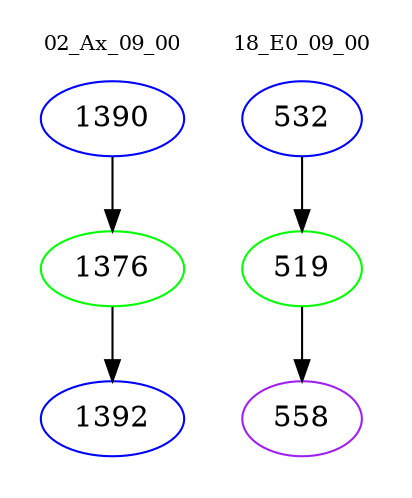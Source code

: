 digraph{
subgraph cluster_0 {
color = white
label = "02_Ax_09_00";
fontsize=10;
T0_1390 [label="1390", color="blue"]
T0_1390 -> T0_1376 [color="black"]
T0_1376 [label="1376", color="green"]
T0_1376 -> T0_1392 [color="black"]
T0_1392 [label="1392", color="blue"]
}
subgraph cluster_1 {
color = white
label = "18_E0_09_00";
fontsize=10;
T1_532 [label="532", color="blue"]
T1_532 -> T1_519 [color="black"]
T1_519 [label="519", color="green"]
T1_519 -> T1_558 [color="black"]
T1_558 [label="558", color="purple"]
}
}
